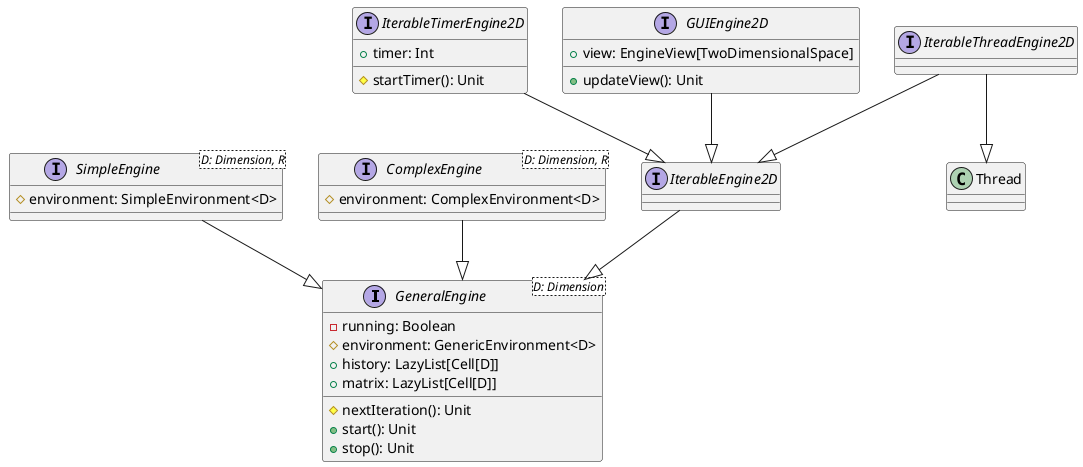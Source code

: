 @startuml engine
interface GeneralEngine<D: Dimension> {
    - running: Boolean
    # environment: GenericEnvironment<D>
    + history: LazyList[Cell[D]]
    + matrix: LazyList[Cell[D]]
    # nextIteration(): Unit
    + start(): Unit
    + stop(): Unit
}

interface SimpleEngine<D: Dimension, R> {
    # environment: SimpleEnvironment<D>
}

interface ComplexEngine<D: Dimension, R> {
    # environment: ComplexEnvironment<D>
}

interface IterableEngine2D

interface IterableThreadEngine2D

interface IterableTimerEngine2D {
    + timer: Int
    # startTimer(): Unit
}

interface GUIEngine2D {
    + view: EngineView[TwoDimensionalSpace]
    + updateView(): Unit
}

SimpleEngine --|> GeneralEngine
ComplexEngine --|> GeneralEngine
IterableEngine2D --|> GeneralEngine

IterableThreadEngine2D --|> Thread
IterableThreadEngine2D --|> IterableEngine2D

IterableTimerEngine2D --|> IterableEngine2D

GUIEngine2D --|> IterableEngine2D

@enduml